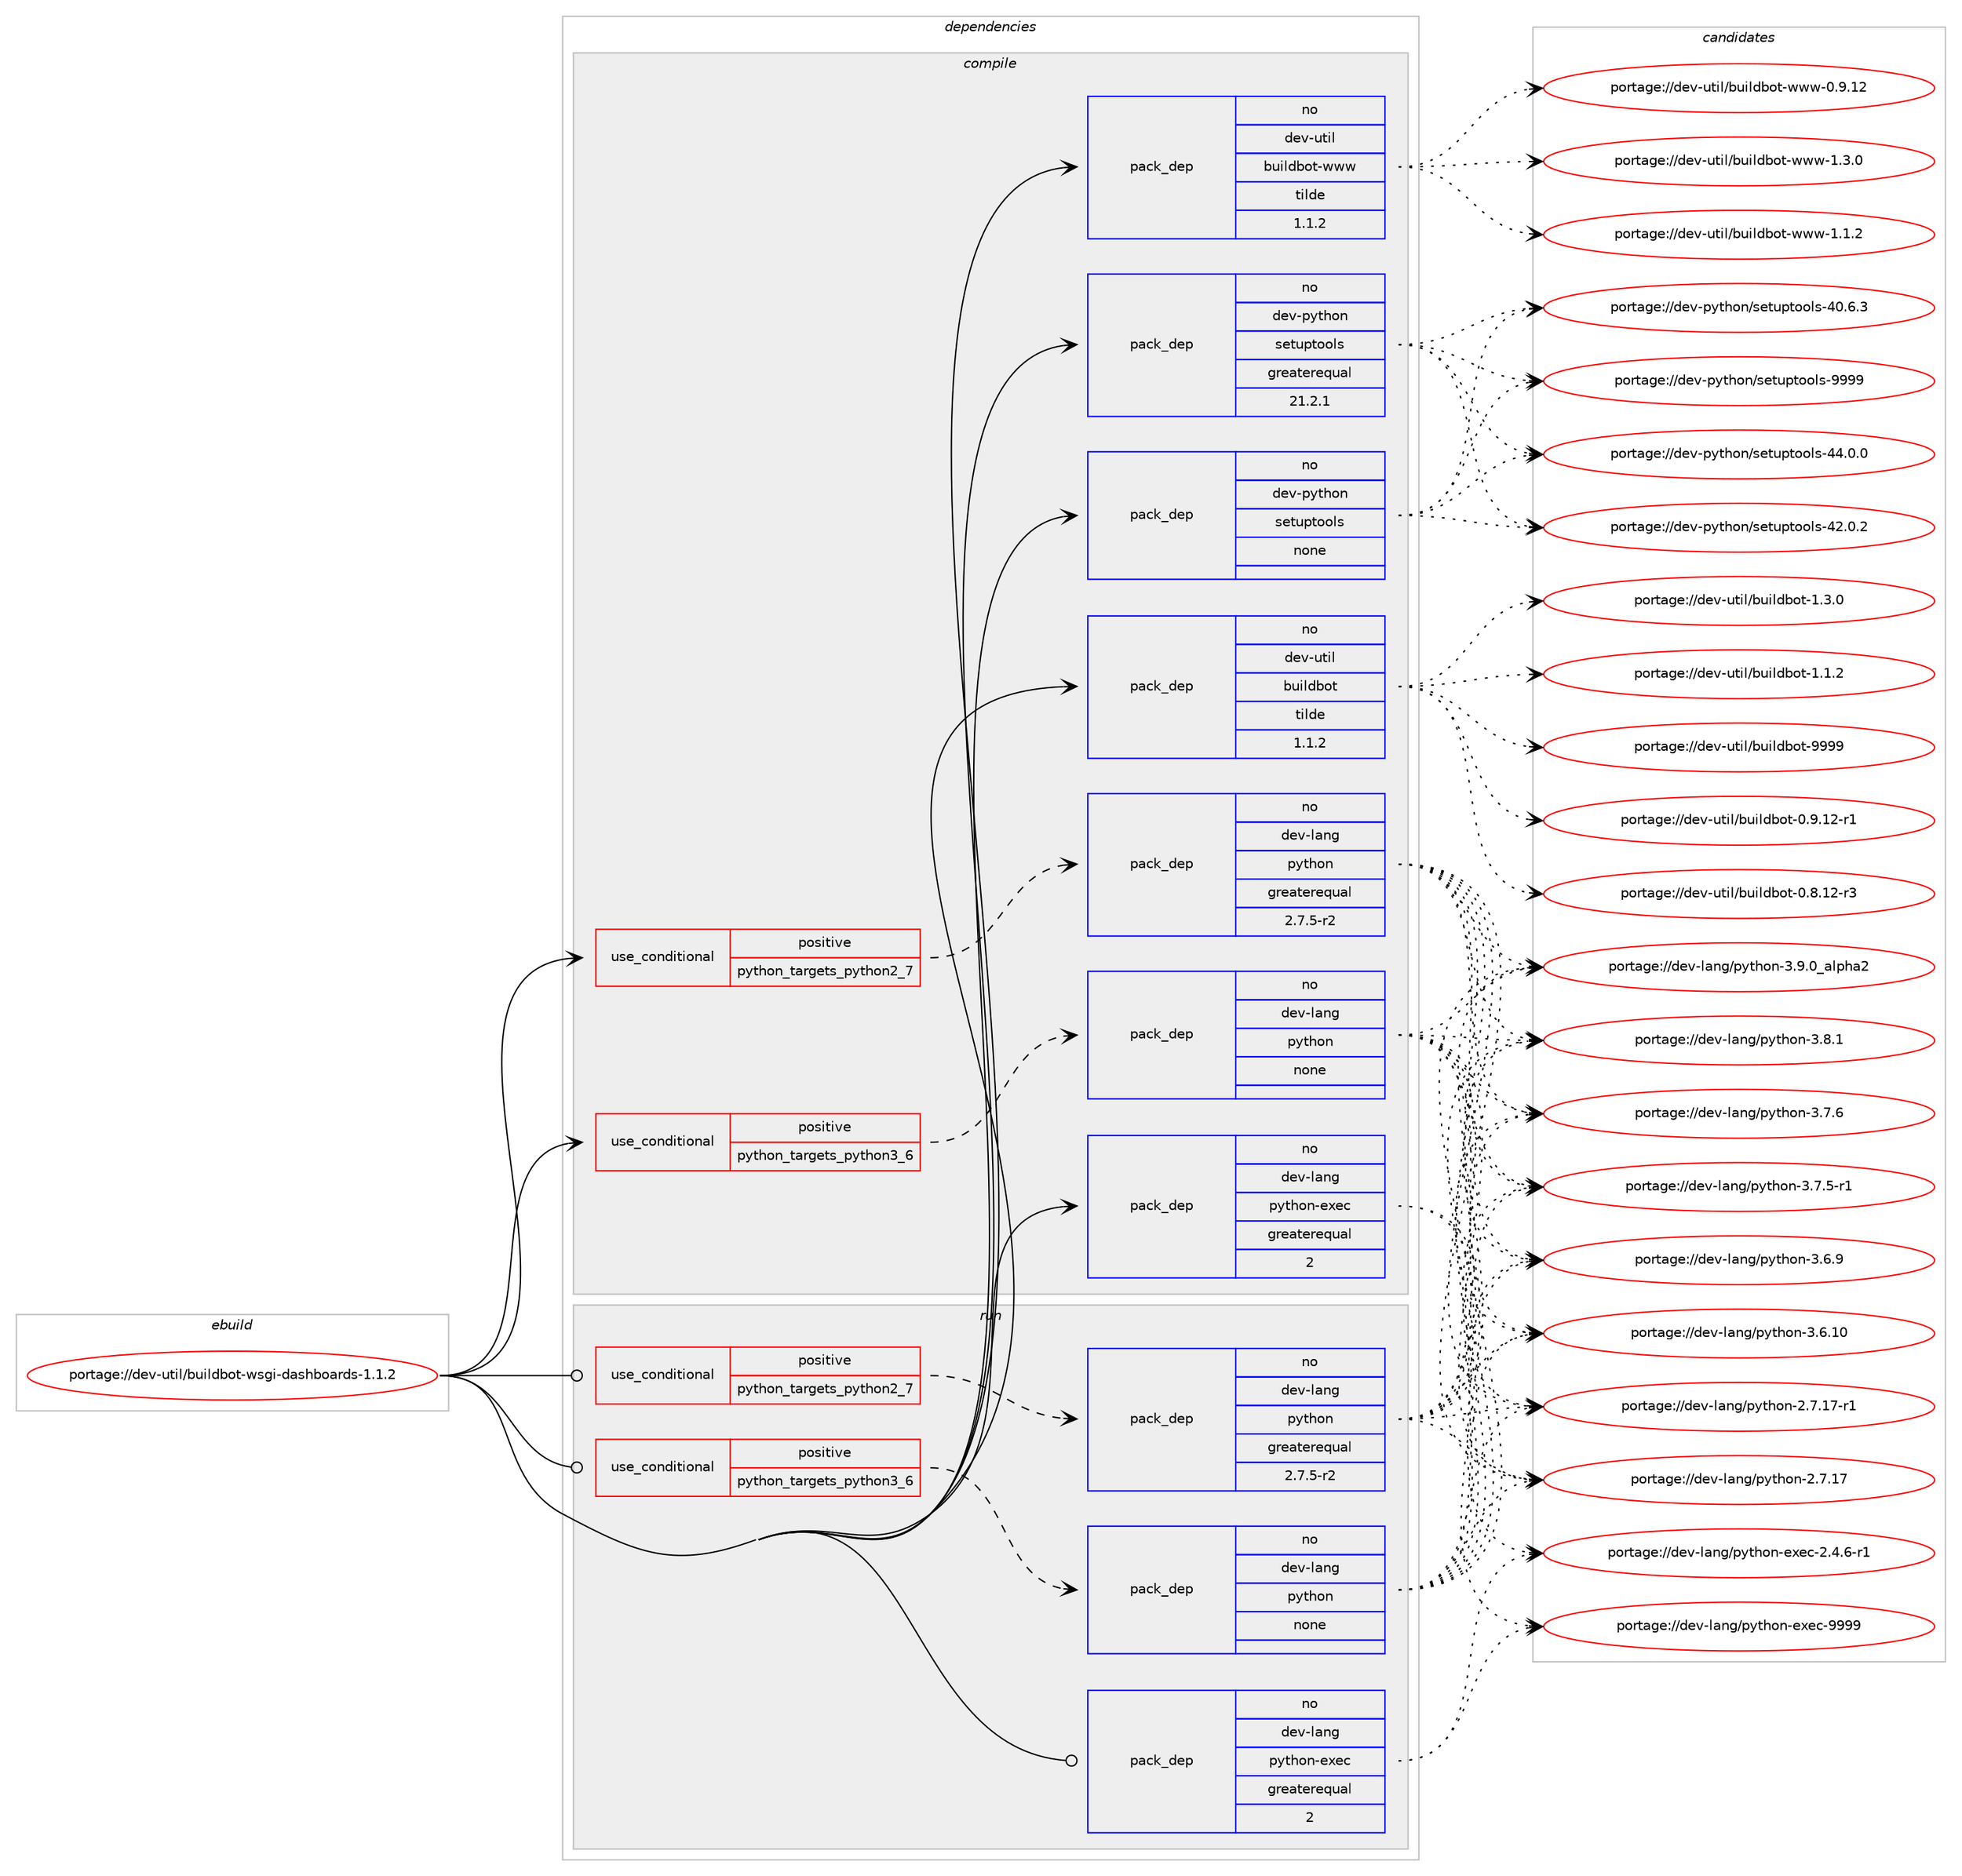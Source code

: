 digraph prolog {

# *************
# Graph options
# *************

newrank=true;
concentrate=true;
compound=true;
graph [rankdir=LR,fontname=Helvetica,fontsize=10,ranksep=1.5];#, ranksep=2.5, nodesep=0.2];
edge  [arrowhead=vee];
node  [fontname=Helvetica,fontsize=10];

# **********
# The ebuild
# **********

subgraph cluster_leftcol {
color=gray;
label=<<i>ebuild</i>>;
id [label="portage://dev-util/buildbot-wsgi-dashboards-1.1.2", color=red, width=4, href="../dev-util/buildbot-wsgi-dashboards-1.1.2.svg"];
}

# ****************
# The dependencies
# ****************

subgraph cluster_midcol {
color=gray;
label=<<i>dependencies</i>>;
subgraph cluster_compile {
fillcolor="#eeeeee";
style=filled;
label=<<i>compile</i>>;
subgraph cond63482 {
dependency305604 [label=<<TABLE BORDER="0" CELLBORDER="1" CELLSPACING="0" CELLPADDING="4"><TR><TD ROWSPAN="3" CELLPADDING="10">use_conditional</TD></TR><TR><TD>positive</TD></TR><TR><TD>python_targets_python2_7</TD></TR></TABLE>>, shape=none, color=red];
subgraph pack237448 {
dependency305605 [label=<<TABLE BORDER="0" CELLBORDER="1" CELLSPACING="0" CELLPADDING="4" WIDTH="220"><TR><TD ROWSPAN="6" CELLPADDING="30">pack_dep</TD></TR><TR><TD WIDTH="110">no</TD></TR><TR><TD>dev-lang</TD></TR><TR><TD>python</TD></TR><TR><TD>greaterequal</TD></TR><TR><TD>2.7.5-r2</TD></TR></TABLE>>, shape=none, color=blue];
}
dependency305604:e -> dependency305605:w [weight=20,style="dashed",arrowhead="vee"];
}
id:e -> dependency305604:w [weight=20,style="solid",arrowhead="vee"];
subgraph cond63483 {
dependency305606 [label=<<TABLE BORDER="0" CELLBORDER="1" CELLSPACING="0" CELLPADDING="4"><TR><TD ROWSPAN="3" CELLPADDING="10">use_conditional</TD></TR><TR><TD>positive</TD></TR><TR><TD>python_targets_python3_6</TD></TR></TABLE>>, shape=none, color=red];
subgraph pack237449 {
dependency305607 [label=<<TABLE BORDER="0" CELLBORDER="1" CELLSPACING="0" CELLPADDING="4" WIDTH="220"><TR><TD ROWSPAN="6" CELLPADDING="30">pack_dep</TD></TR><TR><TD WIDTH="110">no</TD></TR><TR><TD>dev-lang</TD></TR><TR><TD>python</TD></TR><TR><TD>none</TD></TR><TR><TD></TD></TR></TABLE>>, shape=none, color=blue];
}
dependency305606:e -> dependency305607:w [weight=20,style="dashed",arrowhead="vee"];
}
id:e -> dependency305606:w [weight=20,style="solid",arrowhead="vee"];
subgraph pack237450 {
dependency305608 [label=<<TABLE BORDER="0" CELLBORDER="1" CELLSPACING="0" CELLPADDING="4" WIDTH="220"><TR><TD ROWSPAN="6" CELLPADDING="30">pack_dep</TD></TR><TR><TD WIDTH="110">no</TD></TR><TR><TD>dev-lang</TD></TR><TR><TD>python-exec</TD></TR><TR><TD>greaterequal</TD></TR><TR><TD>2</TD></TR></TABLE>>, shape=none, color=blue];
}
id:e -> dependency305608:w [weight=20,style="solid",arrowhead="vee"];
subgraph pack237451 {
dependency305609 [label=<<TABLE BORDER="0" CELLBORDER="1" CELLSPACING="0" CELLPADDING="4" WIDTH="220"><TR><TD ROWSPAN="6" CELLPADDING="30">pack_dep</TD></TR><TR><TD WIDTH="110">no</TD></TR><TR><TD>dev-python</TD></TR><TR><TD>setuptools</TD></TR><TR><TD>greaterequal</TD></TR><TR><TD>21.2.1</TD></TR></TABLE>>, shape=none, color=blue];
}
id:e -> dependency305609:w [weight=20,style="solid",arrowhead="vee"];
subgraph pack237452 {
dependency305610 [label=<<TABLE BORDER="0" CELLBORDER="1" CELLSPACING="0" CELLPADDING="4" WIDTH="220"><TR><TD ROWSPAN="6" CELLPADDING="30">pack_dep</TD></TR><TR><TD WIDTH="110">no</TD></TR><TR><TD>dev-python</TD></TR><TR><TD>setuptools</TD></TR><TR><TD>none</TD></TR><TR><TD></TD></TR></TABLE>>, shape=none, color=blue];
}
id:e -> dependency305610:w [weight=20,style="solid",arrowhead="vee"];
subgraph pack237453 {
dependency305611 [label=<<TABLE BORDER="0" CELLBORDER="1" CELLSPACING="0" CELLPADDING="4" WIDTH="220"><TR><TD ROWSPAN="6" CELLPADDING="30">pack_dep</TD></TR><TR><TD WIDTH="110">no</TD></TR><TR><TD>dev-util</TD></TR><TR><TD>buildbot</TD></TR><TR><TD>tilde</TD></TR><TR><TD>1.1.2</TD></TR></TABLE>>, shape=none, color=blue];
}
id:e -> dependency305611:w [weight=20,style="solid",arrowhead="vee"];
subgraph pack237454 {
dependency305612 [label=<<TABLE BORDER="0" CELLBORDER="1" CELLSPACING="0" CELLPADDING="4" WIDTH="220"><TR><TD ROWSPAN="6" CELLPADDING="30">pack_dep</TD></TR><TR><TD WIDTH="110">no</TD></TR><TR><TD>dev-util</TD></TR><TR><TD>buildbot-www</TD></TR><TR><TD>tilde</TD></TR><TR><TD>1.1.2</TD></TR></TABLE>>, shape=none, color=blue];
}
id:e -> dependency305612:w [weight=20,style="solid",arrowhead="vee"];
}
subgraph cluster_compileandrun {
fillcolor="#eeeeee";
style=filled;
label=<<i>compile and run</i>>;
}
subgraph cluster_run {
fillcolor="#eeeeee";
style=filled;
label=<<i>run</i>>;
subgraph cond63484 {
dependency305613 [label=<<TABLE BORDER="0" CELLBORDER="1" CELLSPACING="0" CELLPADDING="4"><TR><TD ROWSPAN="3" CELLPADDING="10">use_conditional</TD></TR><TR><TD>positive</TD></TR><TR><TD>python_targets_python2_7</TD></TR></TABLE>>, shape=none, color=red];
subgraph pack237455 {
dependency305614 [label=<<TABLE BORDER="0" CELLBORDER="1" CELLSPACING="0" CELLPADDING="4" WIDTH="220"><TR><TD ROWSPAN="6" CELLPADDING="30">pack_dep</TD></TR><TR><TD WIDTH="110">no</TD></TR><TR><TD>dev-lang</TD></TR><TR><TD>python</TD></TR><TR><TD>greaterequal</TD></TR><TR><TD>2.7.5-r2</TD></TR></TABLE>>, shape=none, color=blue];
}
dependency305613:e -> dependency305614:w [weight=20,style="dashed",arrowhead="vee"];
}
id:e -> dependency305613:w [weight=20,style="solid",arrowhead="odot"];
subgraph cond63485 {
dependency305615 [label=<<TABLE BORDER="0" CELLBORDER="1" CELLSPACING="0" CELLPADDING="4"><TR><TD ROWSPAN="3" CELLPADDING="10">use_conditional</TD></TR><TR><TD>positive</TD></TR><TR><TD>python_targets_python3_6</TD></TR></TABLE>>, shape=none, color=red];
subgraph pack237456 {
dependency305616 [label=<<TABLE BORDER="0" CELLBORDER="1" CELLSPACING="0" CELLPADDING="4" WIDTH="220"><TR><TD ROWSPAN="6" CELLPADDING="30">pack_dep</TD></TR><TR><TD WIDTH="110">no</TD></TR><TR><TD>dev-lang</TD></TR><TR><TD>python</TD></TR><TR><TD>none</TD></TR><TR><TD></TD></TR></TABLE>>, shape=none, color=blue];
}
dependency305615:e -> dependency305616:w [weight=20,style="dashed",arrowhead="vee"];
}
id:e -> dependency305615:w [weight=20,style="solid",arrowhead="odot"];
subgraph pack237457 {
dependency305617 [label=<<TABLE BORDER="0" CELLBORDER="1" CELLSPACING="0" CELLPADDING="4" WIDTH="220"><TR><TD ROWSPAN="6" CELLPADDING="30">pack_dep</TD></TR><TR><TD WIDTH="110">no</TD></TR><TR><TD>dev-lang</TD></TR><TR><TD>python-exec</TD></TR><TR><TD>greaterequal</TD></TR><TR><TD>2</TD></TR></TABLE>>, shape=none, color=blue];
}
id:e -> dependency305617:w [weight=20,style="solid",arrowhead="odot"];
}
}

# **************
# The candidates
# **************

subgraph cluster_choices {
rank=same;
color=gray;
label=<<i>candidates</i>>;

subgraph choice237448 {
color=black;
nodesep=1;
choice10010111845108971101034711212111610411111045514657464895971081121049750 [label="portage://dev-lang/python-3.9.0_alpha2", color=red, width=4,href="../dev-lang/python-3.9.0_alpha2.svg"];
choice100101118451089711010347112121116104111110455146564649 [label="portage://dev-lang/python-3.8.1", color=red, width=4,href="../dev-lang/python-3.8.1.svg"];
choice100101118451089711010347112121116104111110455146554654 [label="portage://dev-lang/python-3.7.6", color=red, width=4,href="../dev-lang/python-3.7.6.svg"];
choice1001011184510897110103471121211161041111104551465546534511449 [label="portage://dev-lang/python-3.7.5-r1", color=red, width=4,href="../dev-lang/python-3.7.5-r1.svg"];
choice100101118451089711010347112121116104111110455146544657 [label="portage://dev-lang/python-3.6.9", color=red, width=4,href="../dev-lang/python-3.6.9.svg"];
choice10010111845108971101034711212111610411111045514654464948 [label="portage://dev-lang/python-3.6.10", color=red, width=4,href="../dev-lang/python-3.6.10.svg"];
choice100101118451089711010347112121116104111110455046554649554511449 [label="portage://dev-lang/python-2.7.17-r1", color=red, width=4,href="../dev-lang/python-2.7.17-r1.svg"];
choice10010111845108971101034711212111610411111045504655464955 [label="portage://dev-lang/python-2.7.17", color=red, width=4,href="../dev-lang/python-2.7.17.svg"];
dependency305605:e -> choice10010111845108971101034711212111610411111045514657464895971081121049750:w [style=dotted,weight="100"];
dependency305605:e -> choice100101118451089711010347112121116104111110455146564649:w [style=dotted,weight="100"];
dependency305605:e -> choice100101118451089711010347112121116104111110455146554654:w [style=dotted,weight="100"];
dependency305605:e -> choice1001011184510897110103471121211161041111104551465546534511449:w [style=dotted,weight="100"];
dependency305605:e -> choice100101118451089711010347112121116104111110455146544657:w [style=dotted,weight="100"];
dependency305605:e -> choice10010111845108971101034711212111610411111045514654464948:w [style=dotted,weight="100"];
dependency305605:e -> choice100101118451089711010347112121116104111110455046554649554511449:w [style=dotted,weight="100"];
dependency305605:e -> choice10010111845108971101034711212111610411111045504655464955:w [style=dotted,weight="100"];
}
subgraph choice237449 {
color=black;
nodesep=1;
choice10010111845108971101034711212111610411111045514657464895971081121049750 [label="portage://dev-lang/python-3.9.0_alpha2", color=red, width=4,href="../dev-lang/python-3.9.0_alpha2.svg"];
choice100101118451089711010347112121116104111110455146564649 [label="portage://dev-lang/python-3.8.1", color=red, width=4,href="../dev-lang/python-3.8.1.svg"];
choice100101118451089711010347112121116104111110455146554654 [label="portage://dev-lang/python-3.7.6", color=red, width=4,href="../dev-lang/python-3.7.6.svg"];
choice1001011184510897110103471121211161041111104551465546534511449 [label="portage://dev-lang/python-3.7.5-r1", color=red, width=4,href="../dev-lang/python-3.7.5-r1.svg"];
choice100101118451089711010347112121116104111110455146544657 [label="portage://dev-lang/python-3.6.9", color=red, width=4,href="../dev-lang/python-3.6.9.svg"];
choice10010111845108971101034711212111610411111045514654464948 [label="portage://dev-lang/python-3.6.10", color=red, width=4,href="../dev-lang/python-3.6.10.svg"];
choice100101118451089711010347112121116104111110455046554649554511449 [label="portage://dev-lang/python-2.7.17-r1", color=red, width=4,href="../dev-lang/python-2.7.17-r1.svg"];
choice10010111845108971101034711212111610411111045504655464955 [label="portage://dev-lang/python-2.7.17", color=red, width=4,href="../dev-lang/python-2.7.17.svg"];
dependency305607:e -> choice10010111845108971101034711212111610411111045514657464895971081121049750:w [style=dotted,weight="100"];
dependency305607:e -> choice100101118451089711010347112121116104111110455146564649:w [style=dotted,weight="100"];
dependency305607:e -> choice100101118451089711010347112121116104111110455146554654:w [style=dotted,weight="100"];
dependency305607:e -> choice1001011184510897110103471121211161041111104551465546534511449:w [style=dotted,weight="100"];
dependency305607:e -> choice100101118451089711010347112121116104111110455146544657:w [style=dotted,weight="100"];
dependency305607:e -> choice10010111845108971101034711212111610411111045514654464948:w [style=dotted,weight="100"];
dependency305607:e -> choice100101118451089711010347112121116104111110455046554649554511449:w [style=dotted,weight="100"];
dependency305607:e -> choice10010111845108971101034711212111610411111045504655464955:w [style=dotted,weight="100"];
}
subgraph choice237450 {
color=black;
nodesep=1;
choice10010111845108971101034711212111610411111045101120101994557575757 [label="portage://dev-lang/python-exec-9999", color=red, width=4,href="../dev-lang/python-exec-9999.svg"];
choice10010111845108971101034711212111610411111045101120101994550465246544511449 [label="portage://dev-lang/python-exec-2.4.6-r1", color=red, width=4,href="../dev-lang/python-exec-2.4.6-r1.svg"];
dependency305608:e -> choice10010111845108971101034711212111610411111045101120101994557575757:w [style=dotted,weight="100"];
dependency305608:e -> choice10010111845108971101034711212111610411111045101120101994550465246544511449:w [style=dotted,weight="100"];
}
subgraph choice237451 {
color=black;
nodesep=1;
choice10010111845112121116104111110471151011161171121161111111081154557575757 [label="portage://dev-python/setuptools-9999", color=red, width=4,href="../dev-python/setuptools-9999.svg"];
choice100101118451121211161041111104711510111611711211611111110811545525246484648 [label="portage://dev-python/setuptools-44.0.0", color=red, width=4,href="../dev-python/setuptools-44.0.0.svg"];
choice100101118451121211161041111104711510111611711211611111110811545525046484650 [label="portage://dev-python/setuptools-42.0.2", color=red, width=4,href="../dev-python/setuptools-42.0.2.svg"];
choice100101118451121211161041111104711510111611711211611111110811545524846544651 [label="portage://dev-python/setuptools-40.6.3", color=red, width=4,href="../dev-python/setuptools-40.6.3.svg"];
dependency305609:e -> choice10010111845112121116104111110471151011161171121161111111081154557575757:w [style=dotted,weight="100"];
dependency305609:e -> choice100101118451121211161041111104711510111611711211611111110811545525246484648:w [style=dotted,weight="100"];
dependency305609:e -> choice100101118451121211161041111104711510111611711211611111110811545525046484650:w [style=dotted,weight="100"];
dependency305609:e -> choice100101118451121211161041111104711510111611711211611111110811545524846544651:w [style=dotted,weight="100"];
}
subgraph choice237452 {
color=black;
nodesep=1;
choice10010111845112121116104111110471151011161171121161111111081154557575757 [label="portage://dev-python/setuptools-9999", color=red, width=4,href="../dev-python/setuptools-9999.svg"];
choice100101118451121211161041111104711510111611711211611111110811545525246484648 [label="portage://dev-python/setuptools-44.0.0", color=red, width=4,href="../dev-python/setuptools-44.0.0.svg"];
choice100101118451121211161041111104711510111611711211611111110811545525046484650 [label="portage://dev-python/setuptools-42.0.2", color=red, width=4,href="../dev-python/setuptools-42.0.2.svg"];
choice100101118451121211161041111104711510111611711211611111110811545524846544651 [label="portage://dev-python/setuptools-40.6.3", color=red, width=4,href="../dev-python/setuptools-40.6.3.svg"];
dependency305610:e -> choice10010111845112121116104111110471151011161171121161111111081154557575757:w [style=dotted,weight="100"];
dependency305610:e -> choice100101118451121211161041111104711510111611711211611111110811545525246484648:w [style=dotted,weight="100"];
dependency305610:e -> choice100101118451121211161041111104711510111611711211611111110811545525046484650:w [style=dotted,weight="100"];
dependency305610:e -> choice100101118451121211161041111104711510111611711211611111110811545524846544651:w [style=dotted,weight="100"];
}
subgraph choice237453 {
color=black;
nodesep=1;
choice100101118451171161051084798117105108100981111164557575757 [label="portage://dev-util/buildbot-9999", color=red, width=4,href="../dev-util/buildbot-9999.svg"];
choice10010111845117116105108479811710510810098111116454946514648 [label="portage://dev-util/buildbot-1.3.0", color=red, width=4,href="../dev-util/buildbot-1.3.0.svg"];
choice10010111845117116105108479811710510810098111116454946494650 [label="portage://dev-util/buildbot-1.1.2", color=red, width=4,href="../dev-util/buildbot-1.1.2.svg"];
choice10010111845117116105108479811710510810098111116454846574649504511449 [label="portage://dev-util/buildbot-0.9.12-r1", color=red, width=4,href="../dev-util/buildbot-0.9.12-r1.svg"];
choice10010111845117116105108479811710510810098111116454846564649504511451 [label="portage://dev-util/buildbot-0.8.12-r3", color=red, width=4,href="../dev-util/buildbot-0.8.12-r3.svg"];
dependency305611:e -> choice100101118451171161051084798117105108100981111164557575757:w [style=dotted,weight="100"];
dependency305611:e -> choice10010111845117116105108479811710510810098111116454946514648:w [style=dotted,weight="100"];
dependency305611:e -> choice10010111845117116105108479811710510810098111116454946494650:w [style=dotted,weight="100"];
dependency305611:e -> choice10010111845117116105108479811710510810098111116454846574649504511449:w [style=dotted,weight="100"];
dependency305611:e -> choice10010111845117116105108479811710510810098111116454846564649504511451:w [style=dotted,weight="100"];
}
subgraph choice237454 {
color=black;
nodesep=1;
choice1001011184511711610510847981171051081009811111645119119119454946514648 [label="portage://dev-util/buildbot-www-1.3.0", color=red, width=4,href="../dev-util/buildbot-www-1.3.0.svg"];
choice1001011184511711610510847981171051081009811111645119119119454946494650 [label="portage://dev-util/buildbot-www-1.1.2", color=red, width=4,href="../dev-util/buildbot-www-1.1.2.svg"];
choice100101118451171161051084798117105108100981111164511911911945484657464950 [label="portage://dev-util/buildbot-www-0.9.12", color=red, width=4,href="../dev-util/buildbot-www-0.9.12.svg"];
dependency305612:e -> choice1001011184511711610510847981171051081009811111645119119119454946514648:w [style=dotted,weight="100"];
dependency305612:e -> choice1001011184511711610510847981171051081009811111645119119119454946494650:w [style=dotted,weight="100"];
dependency305612:e -> choice100101118451171161051084798117105108100981111164511911911945484657464950:w [style=dotted,weight="100"];
}
subgraph choice237455 {
color=black;
nodesep=1;
choice10010111845108971101034711212111610411111045514657464895971081121049750 [label="portage://dev-lang/python-3.9.0_alpha2", color=red, width=4,href="../dev-lang/python-3.9.0_alpha2.svg"];
choice100101118451089711010347112121116104111110455146564649 [label="portage://dev-lang/python-3.8.1", color=red, width=4,href="../dev-lang/python-3.8.1.svg"];
choice100101118451089711010347112121116104111110455146554654 [label="portage://dev-lang/python-3.7.6", color=red, width=4,href="../dev-lang/python-3.7.6.svg"];
choice1001011184510897110103471121211161041111104551465546534511449 [label="portage://dev-lang/python-3.7.5-r1", color=red, width=4,href="../dev-lang/python-3.7.5-r1.svg"];
choice100101118451089711010347112121116104111110455146544657 [label="portage://dev-lang/python-3.6.9", color=red, width=4,href="../dev-lang/python-3.6.9.svg"];
choice10010111845108971101034711212111610411111045514654464948 [label="portage://dev-lang/python-3.6.10", color=red, width=4,href="../dev-lang/python-3.6.10.svg"];
choice100101118451089711010347112121116104111110455046554649554511449 [label="portage://dev-lang/python-2.7.17-r1", color=red, width=4,href="../dev-lang/python-2.7.17-r1.svg"];
choice10010111845108971101034711212111610411111045504655464955 [label="portage://dev-lang/python-2.7.17", color=red, width=4,href="../dev-lang/python-2.7.17.svg"];
dependency305614:e -> choice10010111845108971101034711212111610411111045514657464895971081121049750:w [style=dotted,weight="100"];
dependency305614:e -> choice100101118451089711010347112121116104111110455146564649:w [style=dotted,weight="100"];
dependency305614:e -> choice100101118451089711010347112121116104111110455146554654:w [style=dotted,weight="100"];
dependency305614:e -> choice1001011184510897110103471121211161041111104551465546534511449:w [style=dotted,weight="100"];
dependency305614:e -> choice100101118451089711010347112121116104111110455146544657:w [style=dotted,weight="100"];
dependency305614:e -> choice10010111845108971101034711212111610411111045514654464948:w [style=dotted,weight="100"];
dependency305614:e -> choice100101118451089711010347112121116104111110455046554649554511449:w [style=dotted,weight="100"];
dependency305614:e -> choice10010111845108971101034711212111610411111045504655464955:w [style=dotted,weight="100"];
}
subgraph choice237456 {
color=black;
nodesep=1;
choice10010111845108971101034711212111610411111045514657464895971081121049750 [label="portage://dev-lang/python-3.9.0_alpha2", color=red, width=4,href="../dev-lang/python-3.9.0_alpha2.svg"];
choice100101118451089711010347112121116104111110455146564649 [label="portage://dev-lang/python-3.8.1", color=red, width=4,href="../dev-lang/python-3.8.1.svg"];
choice100101118451089711010347112121116104111110455146554654 [label="portage://dev-lang/python-3.7.6", color=red, width=4,href="../dev-lang/python-3.7.6.svg"];
choice1001011184510897110103471121211161041111104551465546534511449 [label="portage://dev-lang/python-3.7.5-r1", color=red, width=4,href="../dev-lang/python-3.7.5-r1.svg"];
choice100101118451089711010347112121116104111110455146544657 [label="portage://dev-lang/python-3.6.9", color=red, width=4,href="../dev-lang/python-3.6.9.svg"];
choice10010111845108971101034711212111610411111045514654464948 [label="portage://dev-lang/python-3.6.10", color=red, width=4,href="../dev-lang/python-3.6.10.svg"];
choice100101118451089711010347112121116104111110455046554649554511449 [label="portage://dev-lang/python-2.7.17-r1", color=red, width=4,href="../dev-lang/python-2.7.17-r1.svg"];
choice10010111845108971101034711212111610411111045504655464955 [label="portage://dev-lang/python-2.7.17", color=red, width=4,href="../dev-lang/python-2.7.17.svg"];
dependency305616:e -> choice10010111845108971101034711212111610411111045514657464895971081121049750:w [style=dotted,weight="100"];
dependency305616:e -> choice100101118451089711010347112121116104111110455146564649:w [style=dotted,weight="100"];
dependency305616:e -> choice100101118451089711010347112121116104111110455146554654:w [style=dotted,weight="100"];
dependency305616:e -> choice1001011184510897110103471121211161041111104551465546534511449:w [style=dotted,weight="100"];
dependency305616:e -> choice100101118451089711010347112121116104111110455146544657:w [style=dotted,weight="100"];
dependency305616:e -> choice10010111845108971101034711212111610411111045514654464948:w [style=dotted,weight="100"];
dependency305616:e -> choice100101118451089711010347112121116104111110455046554649554511449:w [style=dotted,weight="100"];
dependency305616:e -> choice10010111845108971101034711212111610411111045504655464955:w [style=dotted,weight="100"];
}
subgraph choice237457 {
color=black;
nodesep=1;
choice10010111845108971101034711212111610411111045101120101994557575757 [label="portage://dev-lang/python-exec-9999", color=red, width=4,href="../dev-lang/python-exec-9999.svg"];
choice10010111845108971101034711212111610411111045101120101994550465246544511449 [label="portage://dev-lang/python-exec-2.4.6-r1", color=red, width=4,href="../dev-lang/python-exec-2.4.6-r1.svg"];
dependency305617:e -> choice10010111845108971101034711212111610411111045101120101994557575757:w [style=dotted,weight="100"];
dependency305617:e -> choice10010111845108971101034711212111610411111045101120101994550465246544511449:w [style=dotted,weight="100"];
}
}

}
